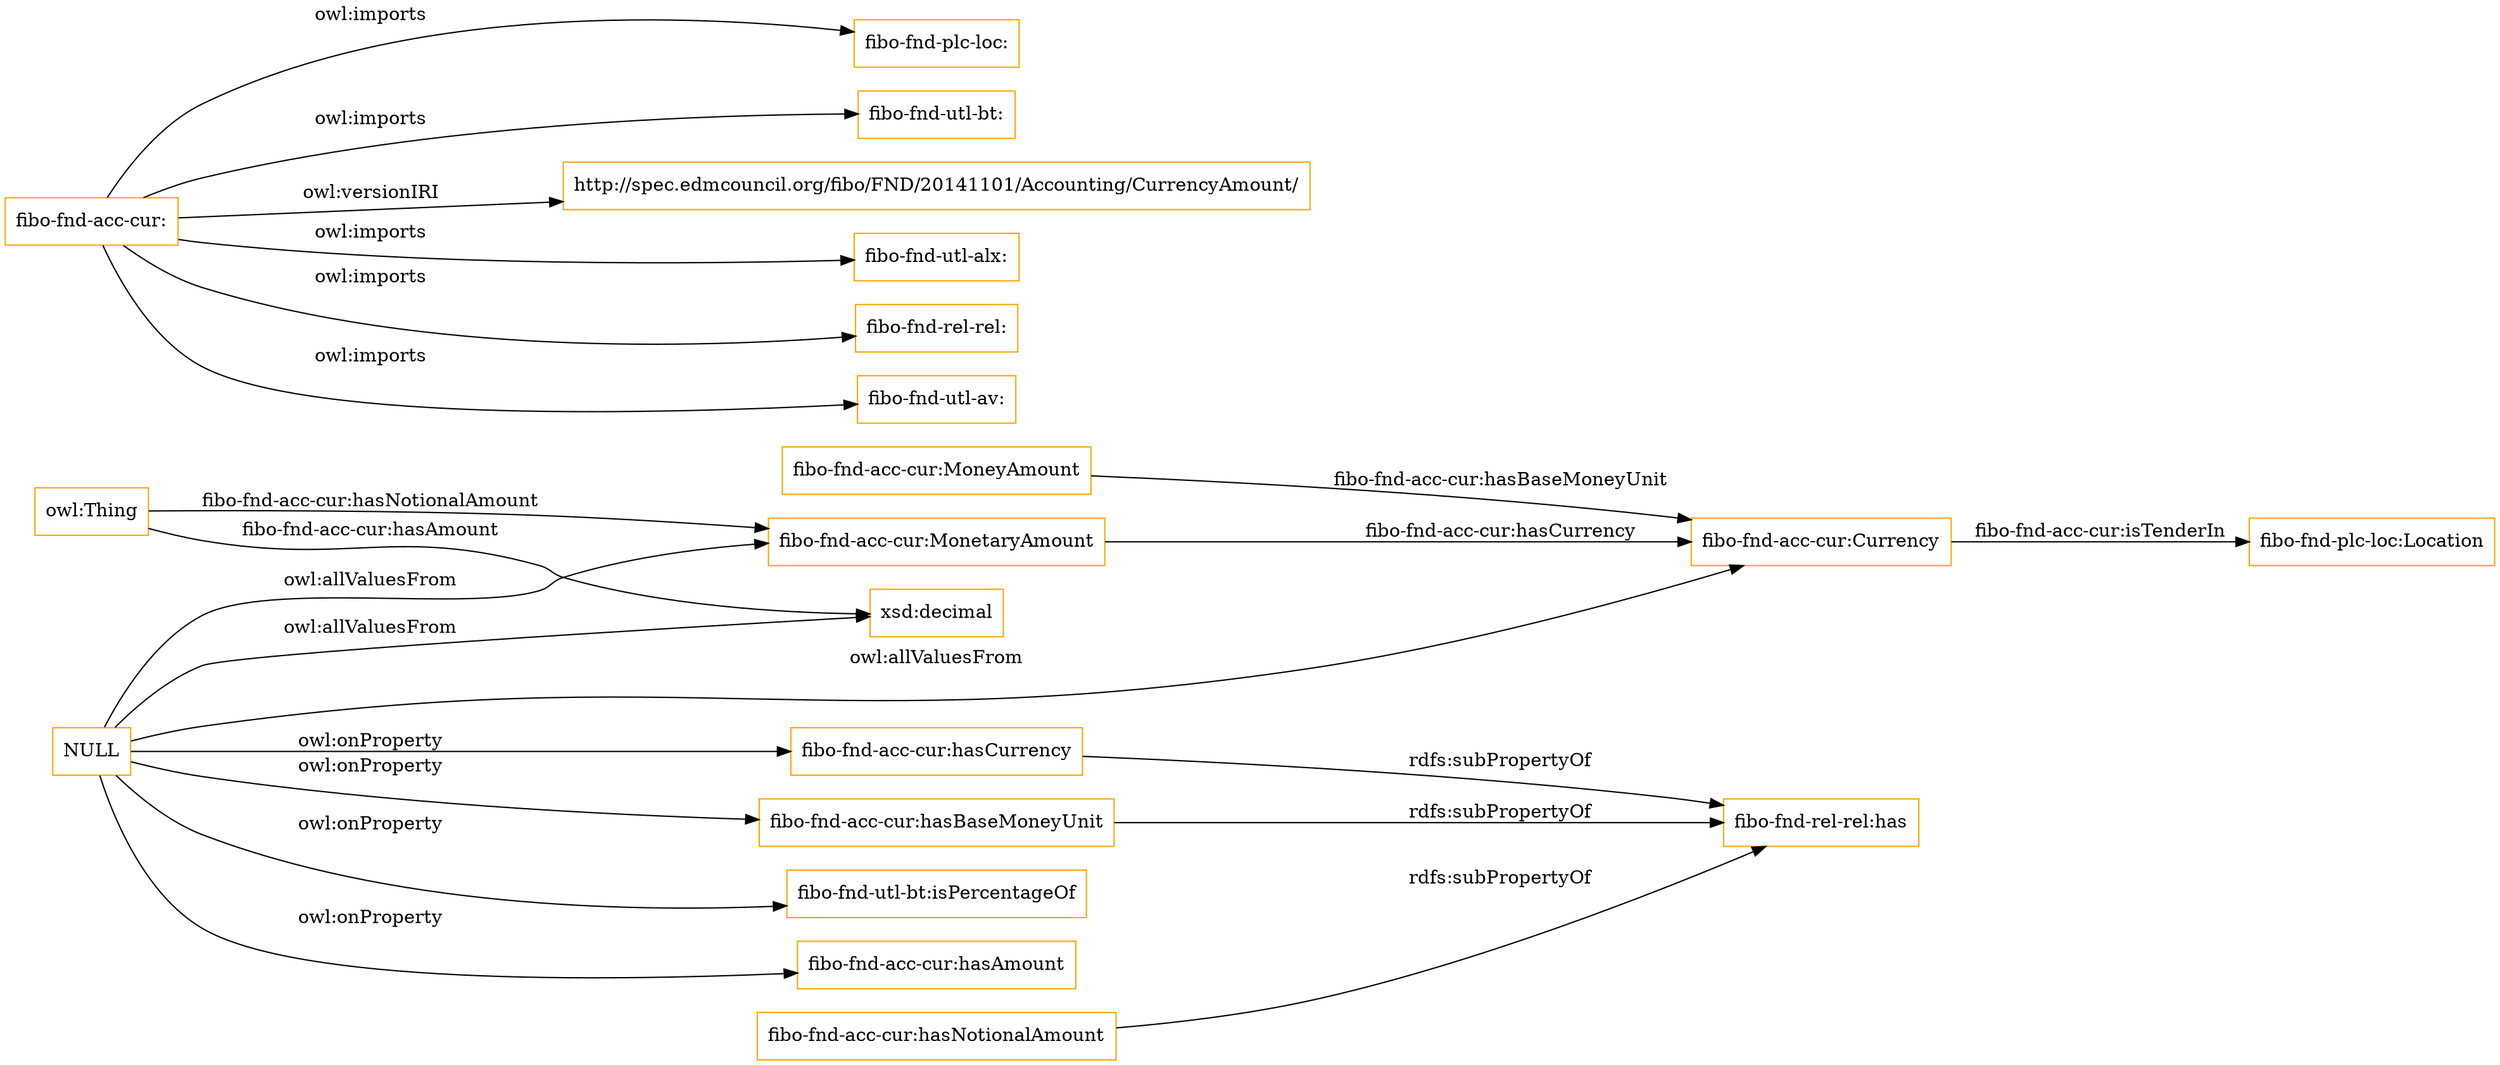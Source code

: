 digraph ar2dtool_diagram { 
rankdir=LR;
size="1501"
node [shape = rectangle, color="orange"]; "fibo-fnd-acc-cur:MoneyAmount" "fibo-fnd-acc-cur:MonetaryAmount" "fibo-fnd-acc-cur:Currency" ; /*classes style*/
	"fibo-fnd-acc-cur:hasNotionalAmount" -> "fibo-fnd-rel-rel:has" [ label = "rdfs:subPropertyOf" ];
	"fibo-fnd-acc-cur:hasBaseMoneyUnit" -> "fibo-fnd-rel-rel:has" [ label = "rdfs:subPropertyOf" ];
	"fibo-fnd-acc-cur:" -> "fibo-fnd-plc-loc:" [ label = "owl:imports" ];
	"fibo-fnd-acc-cur:" -> "fibo-fnd-utl-bt:" [ label = "owl:imports" ];
	"fibo-fnd-acc-cur:" -> "http://spec.edmcouncil.org/fibo/FND/20141101/Accounting/CurrencyAmount/" [ label = "owl:versionIRI" ];
	"fibo-fnd-acc-cur:" -> "fibo-fnd-utl-alx:" [ label = "owl:imports" ];
	"fibo-fnd-acc-cur:" -> "fibo-fnd-rel-rel:" [ label = "owl:imports" ];
	"fibo-fnd-acc-cur:" -> "fibo-fnd-utl-av:" [ label = "owl:imports" ];
	"NULL" -> "fibo-fnd-acc-cur:hasBaseMoneyUnit" [ label = "owl:onProperty" ];
	"NULL" -> "fibo-fnd-acc-cur:hasCurrency" [ label = "owl:onProperty" ];
	"NULL" -> "fibo-fnd-acc-cur:Currency" [ label = "owl:allValuesFrom" ];
	"NULL" -> "fibo-fnd-utl-bt:isPercentageOf" [ label = "owl:onProperty" ];
	"NULL" -> "fibo-fnd-acc-cur:MonetaryAmount" [ label = "owl:allValuesFrom" ];
	"NULL" -> "fibo-fnd-acc-cur:hasAmount" [ label = "owl:onProperty" ];
	"NULL" -> "xsd:decimal" [ label = "owl:allValuesFrom" ];
	"fibo-fnd-acc-cur:hasCurrency" -> "fibo-fnd-rel-rel:has" [ label = "rdfs:subPropertyOf" ];
	"fibo-fnd-acc-cur:MonetaryAmount" -> "fibo-fnd-acc-cur:Currency" [ label = "fibo-fnd-acc-cur:hasCurrency" ];
	"fibo-fnd-acc-cur:MoneyAmount" -> "fibo-fnd-acc-cur:Currency" [ label = "fibo-fnd-acc-cur:hasBaseMoneyUnit" ];
	"owl:Thing" -> "fibo-fnd-acc-cur:MonetaryAmount" [ label = "fibo-fnd-acc-cur:hasNotionalAmount" ];
	"fibo-fnd-acc-cur:Currency" -> "fibo-fnd-plc-loc:Location" [ label = "fibo-fnd-acc-cur:isTenderIn" ];
	"owl:Thing" -> "xsd:decimal" [ label = "fibo-fnd-acc-cur:hasAmount" ];

}
